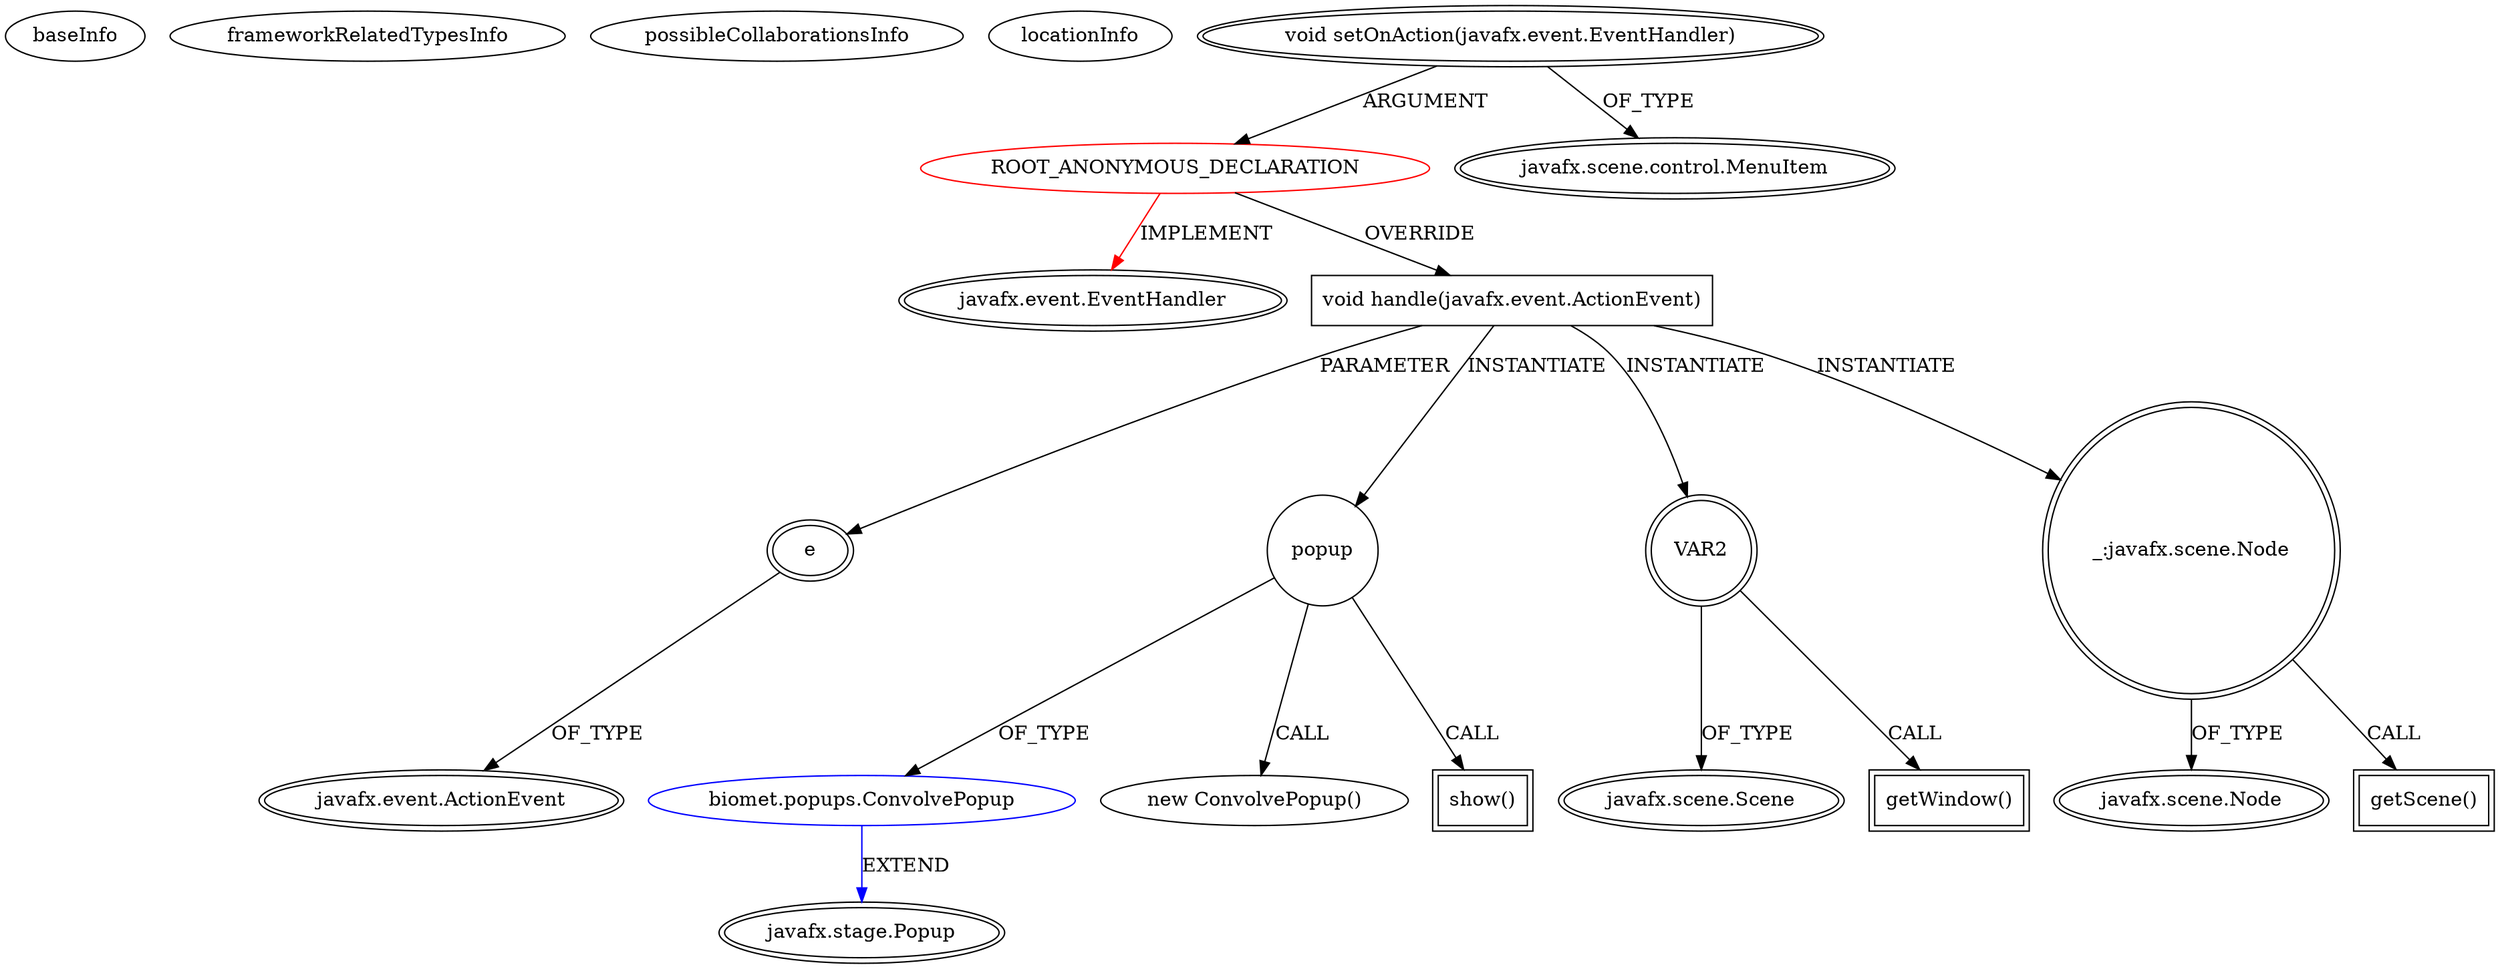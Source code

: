 digraph {
baseInfo[graphId=3957,category="extension_graph",isAnonymous=true,possibleRelation=true]
frameworkRelatedTypesInfo[0="javafx.event.EventHandler"]
possibleCollaborationsInfo[0="3957~OVERRIDING_METHOD_DECLARATION-INSTANTIATION-~javafx.event.EventHandler ~javafx.stage.Popup ~true~false"]
locationInfo[projectName="projects4PB-biomet",filePath="/projects4PB-biomet/biomet-master/src/biomet/panels/RootPanel.java",contextSignature="javafx.scene.control.MenuBar createMenuBar()",graphId="3957"]
0[label="ROOT_ANONYMOUS_DECLARATION",vertexType="ROOT_ANONYMOUS_DECLARATION",isFrameworkType=false,color=red]
1[label="javafx.event.EventHandler",vertexType="FRAMEWORK_INTERFACE_TYPE",isFrameworkType=true,peripheries=2]
2[label="void setOnAction(javafx.event.EventHandler)",vertexType="OUTSIDE_CALL",isFrameworkType=true,peripheries=2]
3[label="javafx.scene.control.MenuItem",vertexType="FRAMEWORK_CLASS_TYPE",isFrameworkType=true,peripheries=2]
4[label="void handle(javafx.event.ActionEvent)",vertexType="OVERRIDING_METHOD_DECLARATION",isFrameworkType=false,shape=box]
5[label="e",vertexType="PARAMETER_DECLARATION",isFrameworkType=true,peripheries=2]
6[label="javafx.event.ActionEvent",vertexType="FRAMEWORK_CLASS_TYPE",isFrameworkType=true,peripheries=2]
8[label="popup",vertexType="VARIABLE_EXPRESION",isFrameworkType=false,shape=circle]
9[label="biomet.popups.ConvolvePopup",vertexType="REFERENCE_CLIENT_CLASS_DECLARATION",isFrameworkType=false,color=blue]
10[label="javafx.stage.Popup",vertexType="FRAMEWORK_CLASS_TYPE",isFrameworkType=true,peripheries=2]
7[label="new ConvolvePopup()",vertexType="CONSTRUCTOR_CALL",isFrameworkType=false]
12[label="show()",vertexType="INSIDE_CALL",isFrameworkType=true,peripheries=2,shape=box]
13[label="VAR2",vertexType="VARIABLE_EXPRESION",isFrameworkType=true,peripheries=2,shape=circle]
15[label="javafx.scene.Scene",vertexType="FRAMEWORK_CLASS_TYPE",isFrameworkType=true,peripheries=2]
14[label="getWindow()",vertexType="INSIDE_CALL",isFrameworkType=true,peripheries=2,shape=box]
16[label="_:javafx.scene.Node",vertexType="VARIABLE_EXPRESION",isFrameworkType=true,peripheries=2,shape=circle]
18[label="javafx.scene.Node",vertexType="FRAMEWORK_CLASS_TYPE",isFrameworkType=true,peripheries=2]
17[label="getScene()",vertexType="INSIDE_CALL",isFrameworkType=true,peripheries=2,shape=box]
0->1[label="IMPLEMENT",color=red]
2->0[label="ARGUMENT"]
2->3[label="OF_TYPE"]
0->4[label="OVERRIDE"]
5->6[label="OF_TYPE"]
4->5[label="PARAMETER"]
4->8[label="INSTANTIATE"]
9->10[label="EXTEND",color=blue]
8->9[label="OF_TYPE"]
8->7[label="CALL"]
8->12[label="CALL"]
4->13[label="INSTANTIATE"]
13->15[label="OF_TYPE"]
13->14[label="CALL"]
4->16[label="INSTANTIATE"]
16->18[label="OF_TYPE"]
16->17[label="CALL"]
}
